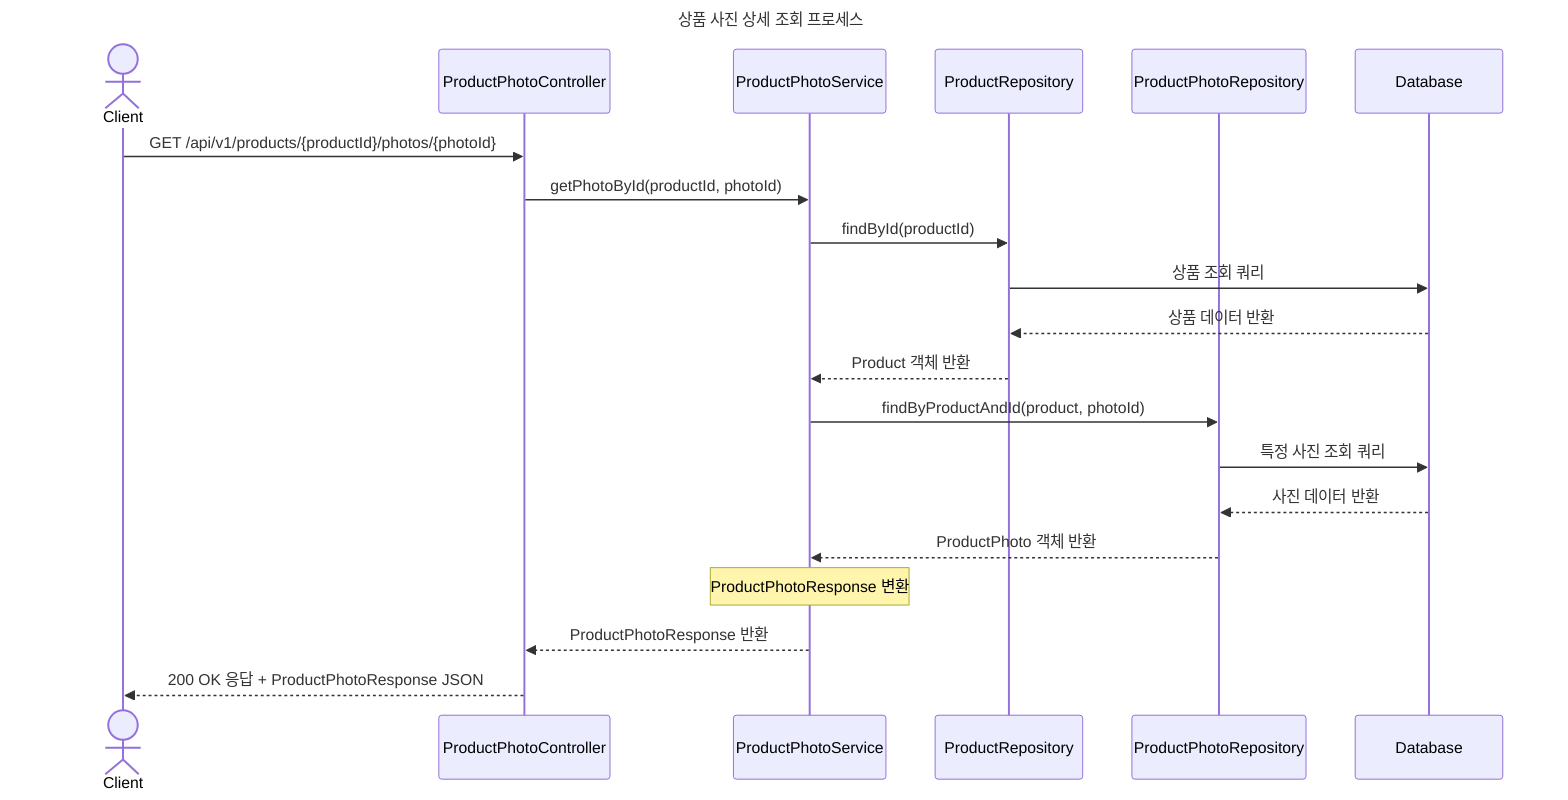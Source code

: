 sequenceDiagram
    title 상품 사진 상세 조회 프로세스

    actor Client
    participant ProductPhotoController
    participant ProductPhotoService
    participant ProductRepository
    participant ProductPhotoRepository
    participant Database

    Client->>ProductPhotoController: GET /api/v1/products/{productId}/photos/{photoId}

    ProductPhotoController->>ProductPhotoService: getPhotoById(productId, photoId)

    ProductPhotoService->>ProductRepository: findById(productId)
    ProductRepository->>Database: 상품 조회 쿼리
    Database-->>ProductRepository: 상품 데이터 반환
    ProductRepository-->>ProductPhotoService: Product 객체 반환

    ProductPhotoService->>ProductPhotoRepository: findByProductAndId(product, photoId)
    ProductPhotoRepository->>Database: 특정 사진 조회 쿼리
    Database-->>ProductPhotoRepository: 사진 데이터 반환
    ProductPhotoRepository-->>ProductPhotoService: ProductPhoto 객체 반환

    Note over ProductPhotoService: ProductPhotoResponse 변환

    ProductPhotoService-->>ProductPhotoController: ProductPhotoResponse 반환
    ProductPhotoController-->>Client: 200 OK 응답 + ProductPhotoResponse JSON